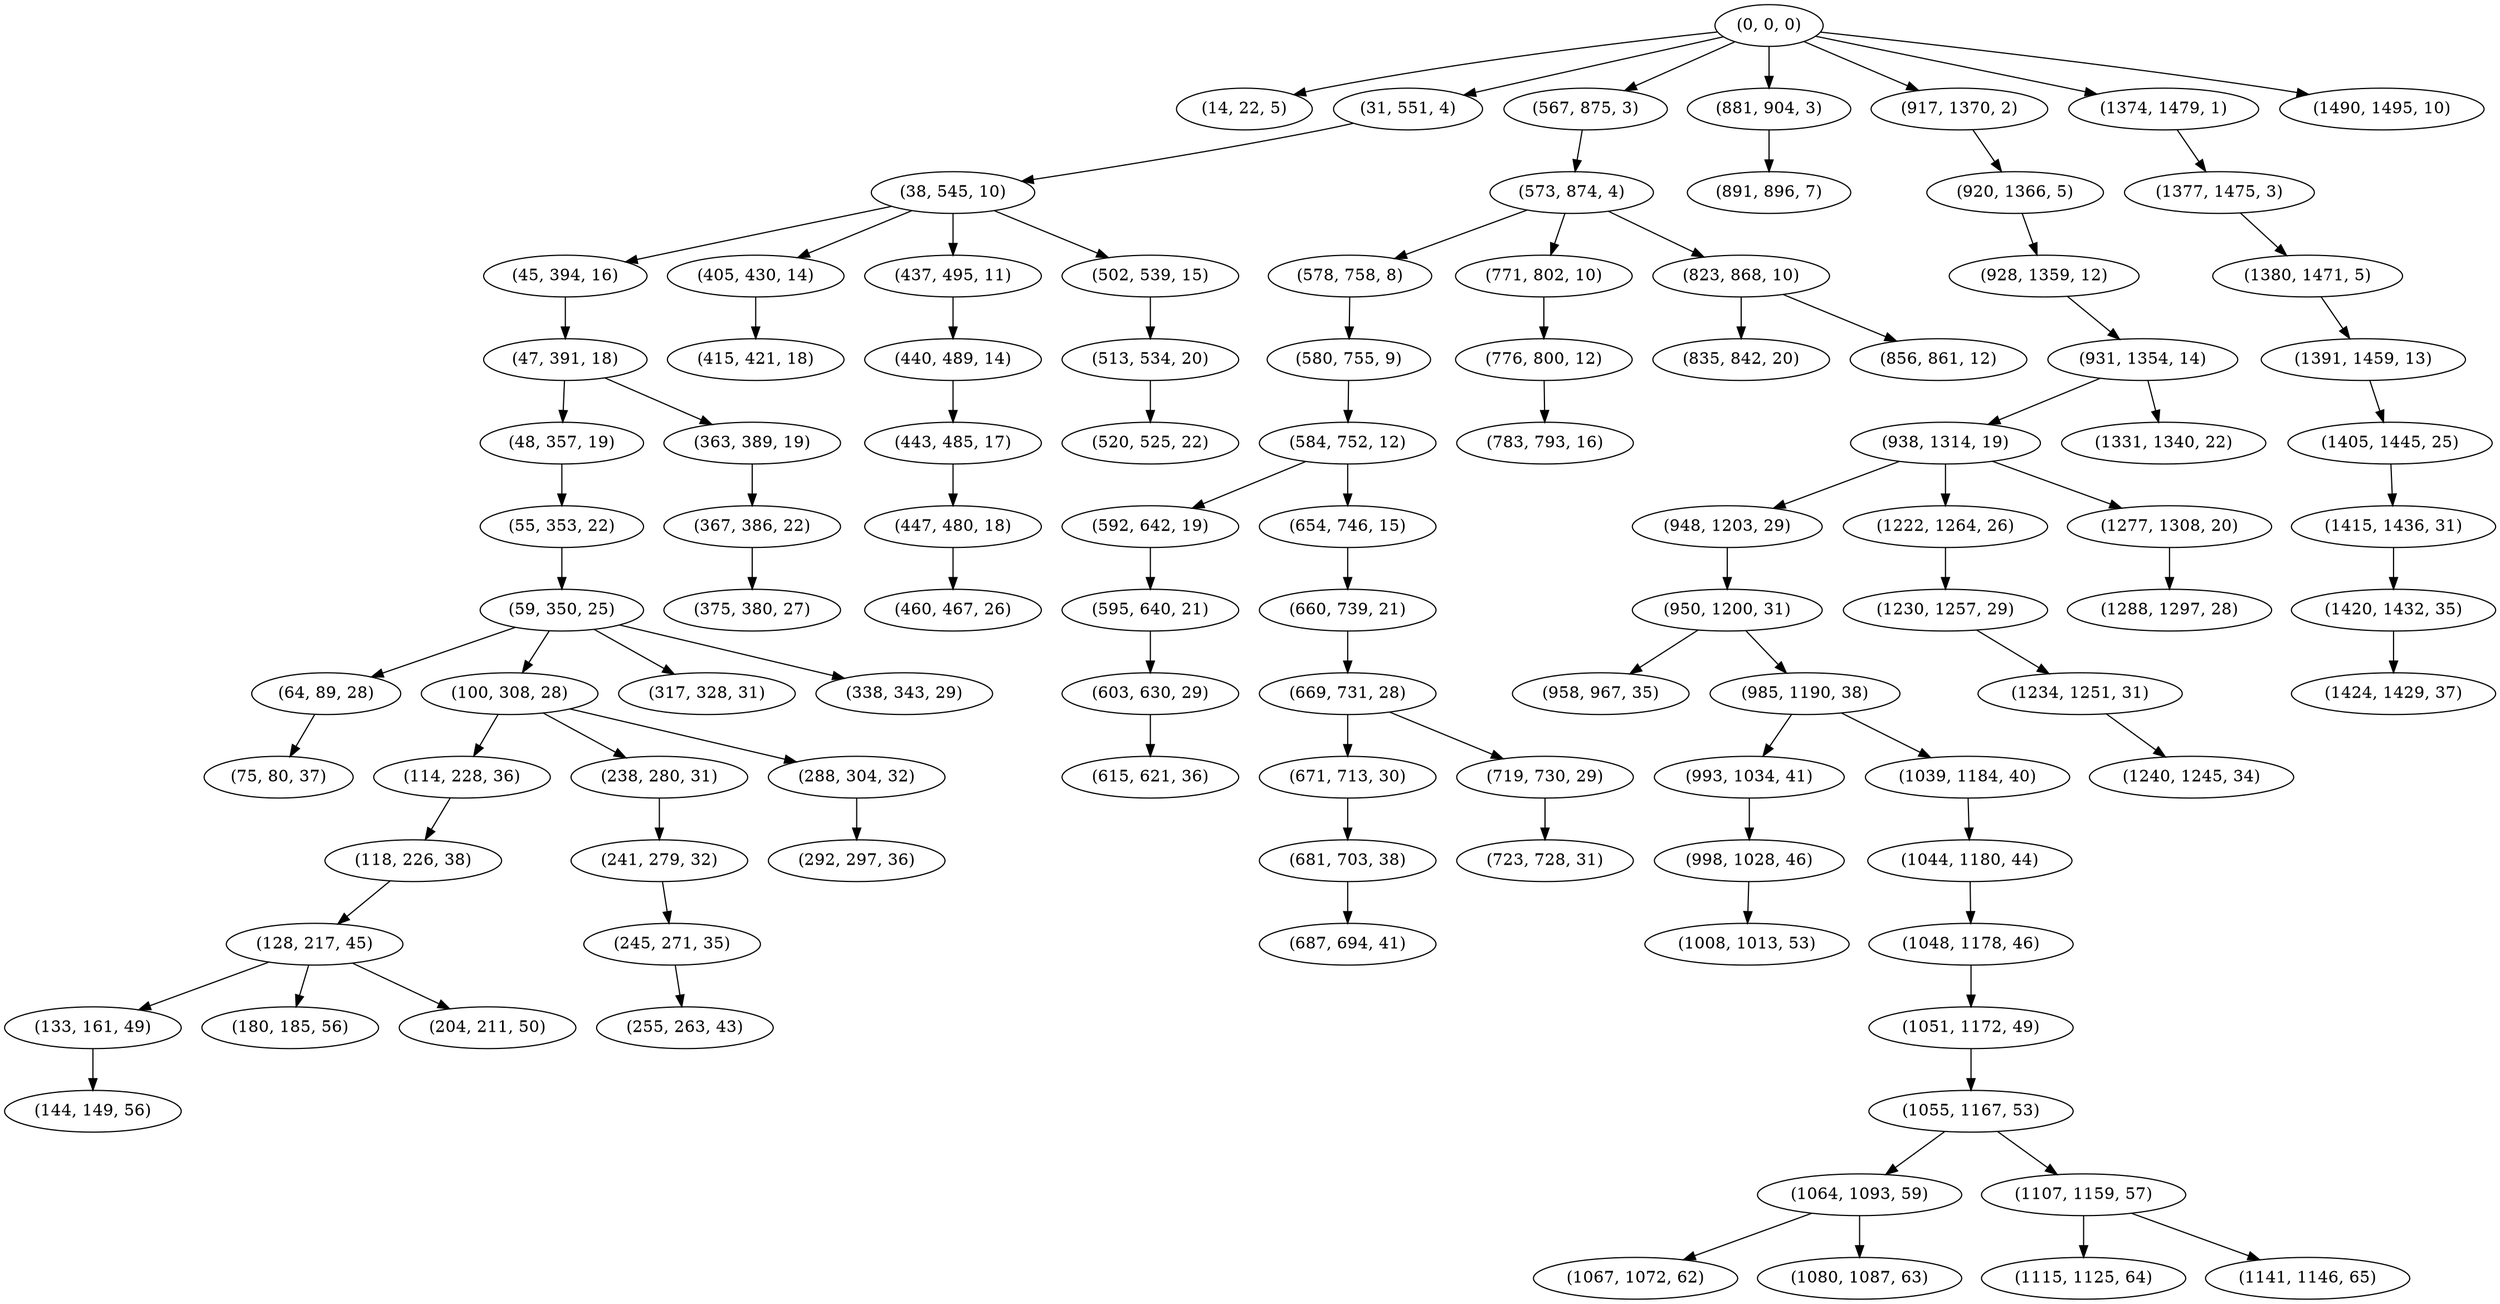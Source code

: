 digraph tree {
    "(0, 0, 0)";
    "(14, 22, 5)";
    "(31, 551, 4)";
    "(38, 545, 10)";
    "(45, 394, 16)";
    "(47, 391, 18)";
    "(48, 357, 19)";
    "(55, 353, 22)";
    "(59, 350, 25)";
    "(64, 89, 28)";
    "(75, 80, 37)";
    "(100, 308, 28)";
    "(114, 228, 36)";
    "(118, 226, 38)";
    "(128, 217, 45)";
    "(133, 161, 49)";
    "(144, 149, 56)";
    "(180, 185, 56)";
    "(204, 211, 50)";
    "(238, 280, 31)";
    "(241, 279, 32)";
    "(245, 271, 35)";
    "(255, 263, 43)";
    "(288, 304, 32)";
    "(292, 297, 36)";
    "(317, 328, 31)";
    "(338, 343, 29)";
    "(363, 389, 19)";
    "(367, 386, 22)";
    "(375, 380, 27)";
    "(405, 430, 14)";
    "(415, 421, 18)";
    "(437, 495, 11)";
    "(440, 489, 14)";
    "(443, 485, 17)";
    "(447, 480, 18)";
    "(460, 467, 26)";
    "(502, 539, 15)";
    "(513, 534, 20)";
    "(520, 525, 22)";
    "(567, 875, 3)";
    "(573, 874, 4)";
    "(578, 758, 8)";
    "(580, 755, 9)";
    "(584, 752, 12)";
    "(592, 642, 19)";
    "(595, 640, 21)";
    "(603, 630, 29)";
    "(615, 621, 36)";
    "(654, 746, 15)";
    "(660, 739, 21)";
    "(669, 731, 28)";
    "(671, 713, 30)";
    "(681, 703, 38)";
    "(687, 694, 41)";
    "(719, 730, 29)";
    "(723, 728, 31)";
    "(771, 802, 10)";
    "(776, 800, 12)";
    "(783, 793, 16)";
    "(823, 868, 10)";
    "(835, 842, 20)";
    "(856, 861, 12)";
    "(881, 904, 3)";
    "(891, 896, 7)";
    "(917, 1370, 2)";
    "(920, 1366, 5)";
    "(928, 1359, 12)";
    "(931, 1354, 14)";
    "(938, 1314, 19)";
    "(948, 1203, 29)";
    "(950, 1200, 31)";
    "(958, 967, 35)";
    "(985, 1190, 38)";
    "(993, 1034, 41)";
    "(998, 1028, 46)";
    "(1008, 1013, 53)";
    "(1039, 1184, 40)";
    "(1044, 1180, 44)";
    "(1048, 1178, 46)";
    "(1051, 1172, 49)";
    "(1055, 1167, 53)";
    "(1064, 1093, 59)";
    "(1067, 1072, 62)";
    "(1080, 1087, 63)";
    "(1107, 1159, 57)";
    "(1115, 1125, 64)";
    "(1141, 1146, 65)";
    "(1222, 1264, 26)";
    "(1230, 1257, 29)";
    "(1234, 1251, 31)";
    "(1240, 1245, 34)";
    "(1277, 1308, 20)";
    "(1288, 1297, 28)";
    "(1331, 1340, 22)";
    "(1374, 1479, 1)";
    "(1377, 1475, 3)";
    "(1380, 1471, 5)";
    "(1391, 1459, 13)";
    "(1405, 1445, 25)";
    "(1415, 1436, 31)";
    "(1420, 1432, 35)";
    "(1424, 1429, 37)";
    "(1490, 1495, 10)";
    "(0, 0, 0)" -> "(14, 22, 5)";
    "(0, 0, 0)" -> "(31, 551, 4)";
    "(0, 0, 0)" -> "(567, 875, 3)";
    "(0, 0, 0)" -> "(881, 904, 3)";
    "(0, 0, 0)" -> "(917, 1370, 2)";
    "(0, 0, 0)" -> "(1374, 1479, 1)";
    "(0, 0, 0)" -> "(1490, 1495, 10)";
    "(31, 551, 4)" -> "(38, 545, 10)";
    "(38, 545, 10)" -> "(45, 394, 16)";
    "(38, 545, 10)" -> "(405, 430, 14)";
    "(38, 545, 10)" -> "(437, 495, 11)";
    "(38, 545, 10)" -> "(502, 539, 15)";
    "(45, 394, 16)" -> "(47, 391, 18)";
    "(47, 391, 18)" -> "(48, 357, 19)";
    "(47, 391, 18)" -> "(363, 389, 19)";
    "(48, 357, 19)" -> "(55, 353, 22)";
    "(55, 353, 22)" -> "(59, 350, 25)";
    "(59, 350, 25)" -> "(64, 89, 28)";
    "(59, 350, 25)" -> "(100, 308, 28)";
    "(59, 350, 25)" -> "(317, 328, 31)";
    "(59, 350, 25)" -> "(338, 343, 29)";
    "(64, 89, 28)" -> "(75, 80, 37)";
    "(100, 308, 28)" -> "(114, 228, 36)";
    "(100, 308, 28)" -> "(238, 280, 31)";
    "(100, 308, 28)" -> "(288, 304, 32)";
    "(114, 228, 36)" -> "(118, 226, 38)";
    "(118, 226, 38)" -> "(128, 217, 45)";
    "(128, 217, 45)" -> "(133, 161, 49)";
    "(128, 217, 45)" -> "(180, 185, 56)";
    "(128, 217, 45)" -> "(204, 211, 50)";
    "(133, 161, 49)" -> "(144, 149, 56)";
    "(238, 280, 31)" -> "(241, 279, 32)";
    "(241, 279, 32)" -> "(245, 271, 35)";
    "(245, 271, 35)" -> "(255, 263, 43)";
    "(288, 304, 32)" -> "(292, 297, 36)";
    "(363, 389, 19)" -> "(367, 386, 22)";
    "(367, 386, 22)" -> "(375, 380, 27)";
    "(405, 430, 14)" -> "(415, 421, 18)";
    "(437, 495, 11)" -> "(440, 489, 14)";
    "(440, 489, 14)" -> "(443, 485, 17)";
    "(443, 485, 17)" -> "(447, 480, 18)";
    "(447, 480, 18)" -> "(460, 467, 26)";
    "(502, 539, 15)" -> "(513, 534, 20)";
    "(513, 534, 20)" -> "(520, 525, 22)";
    "(567, 875, 3)" -> "(573, 874, 4)";
    "(573, 874, 4)" -> "(578, 758, 8)";
    "(573, 874, 4)" -> "(771, 802, 10)";
    "(573, 874, 4)" -> "(823, 868, 10)";
    "(578, 758, 8)" -> "(580, 755, 9)";
    "(580, 755, 9)" -> "(584, 752, 12)";
    "(584, 752, 12)" -> "(592, 642, 19)";
    "(584, 752, 12)" -> "(654, 746, 15)";
    "(592, 642, 19)" -> "(595, 640, 21)";
    "(595, 640, 21)" -> "(603, 630, 29)";
    "(603, 630, 29)" -> "(615, 621, 36)";
    "(654, 746, 15)" -> "(660, 739, 21)";
    "(660, 739, 21)" -> "(669, 731, 28)";
    "(669, 731, 28)" -> "(671, 713, 30)";
    "(669, 731, 28)" -> "(719, 730, 29)";
    "(671, 713, 30)" -> "(681, 703, 38)";
    "(681, 703, 38)" -> "(687, 694, 41)";
    "(719, 730, 29)" -> "(723, 728, 31)";
    "(771, 802, 10)" -> "(776, 800, 12)";
    "(776, 800, 12)" -> "(783, 793, 16)";
    "(823, 868, 10)" -> "(835, 842, 20)";
    "(823, 868, 10)" -> "(856, 861, 12)";
    "(881, 904, 3)" -> "(891, 896, 7)";
    "(917, 1370, 2)" -> "(920, 1366, 5)";
    "(920, 1366, 5)" -> "(928, 1359, 12)";
    "(928, 1359, 12)" -> "(931, 1354, 14)";
    "(931, 1354, 14)" -> "(938, 1314, 19)";
    "(931, 1354, 14)" -> "(1331, 1340, 22)";
    "(938, 1314, 19)" -> "(948, 1203, 29)";
    "(938, 1314, 19)" -> "(1222, 1264, 26)";
    "(938, 1314, 19)" -> "(1277, 1308, 20)";
    "(948, 1203, 29)" -> "(950, 1200, 31)";
    "(950, 1200, 31)" -> "(958, 967, 35)";
    "(950, 1200, 31)" -> "(985, 1190, 38)";
    "(985, 1190, 38)" -> "(993, 1034, 41)";
    "(985, 1190, 38)" -> "(1039, 1184, 40)";
    "(993, 1034, 41)" -> "(998, 1028, 46)";
    "(998, 1028, 46)" -> "(1008, 1013, 53)";
    "(1039, 1184, 40)" -> "(1044, 1180, 44)";
    "(1044, 1180, 44)" -> "(1048, 1178, 46)";
    "(1048, 1178, 46)" -> "(1051, 1172, 49)";
    "(1051, 1172, 49)" -> "(1055, 1167, 53)";
    "(1055, 1167, 53)" -> "(1064, 1093, 59)";
    "(1055, 1167, 53)" -> "(1107, 1159, 57)";
    "(1064, 1093, 59)" -> "(1067, 1072, 62)";
    "(1064, 1093, 59)" -> "(1080, 1087, 63)";
    "(1107, 1159, 57)" -> "(1115, 1125, 64)";
    "(1107, 1159, 57)" -> "(1141, 1146, 65)";
    "(1222, 1264, 26)" -> "(1230, 1257, 29)";
    "(1230, 1257, 29)" -> "(1234, 1251, 31)";
    "(1234, 1251, 31)" -> "(1240, 1245, 34)";
    "(1277, 1308, 20)" -> "(1288, 1297, 28)";
    "(1374, 1479, 1)" -> "(1377, 1475, 3)";
    "(1377, 1475, 3)" -> "(1380, 1471, 5)";
    "(1380, 1471, 5)" -> "(1391, 1459, 13)";
    "(1391, 1459, 13)" -> "(1405, 1445, 25)";
    "(1405, 1445, 25)" -> "(1415, 1436, 31)";
    "(1415, 1436, 31)" -> "(1420, 1432, 35)";
    "(1420, 1432, 35)" -> "(1424, 1429, 37)";
}
